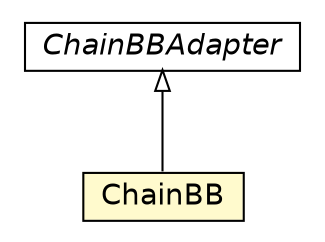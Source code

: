 #!/usr/local/bin/dot
#
# Class diagram 
# Generated by UMLGraph version 5.1 (http://www.umlgraph.org/)
#

digraph G {
	edge [fontname="Helvetica",fontsize=10,labelfontname="Helvetica",labelfontsize=10];
	node [fontname="Helvetica",fontsize=10,shape=plaintext];
	nodesep=0.25;
	ranksep=0.5;
	// jason.bb.ChainBBAdapter
	c27858 [label=<<table title="jason.bb.ChainBBAdapter" border="0" cellborder="1" cellspacing="0" cellpadding="2" port="p" href="./ChainBBAdapter.html">
		<tr><td><table border="0" cellspacing="0" cellpadding="1">
<tr><td align="center" balign="center"><font face="Helvetica-Oblique"> ChainBBAdapter </font></td></tr>
		</table></td></tr>
		</table>>, fontname="Helvetica", fontcolor="black", fontsize=14.0];
	// jason.bb.ChainBB
	c27859 [label=<<table title="jason.bb.ChainBB" border="0" cellborder="1" cellspacing="0" cellpadding="2" port="p" bgcolor="lemonChiffon" href="./ChainBB.html">
		<tr><td><table border="0" cellspacing="0" cellpadding="1">
<tr><td align="center" balign="center"> ChainBB </td></tr>
		</table></td></tr>
		</table>>, fontname="Helvetica", fontcolor="black", fontsize=14.0];
	//jason.bb.ChainBB extends jason.bb.ChainBBAdapter
	c27858:p -> c27859:p [dir=back,arrowtail=empty];
}


